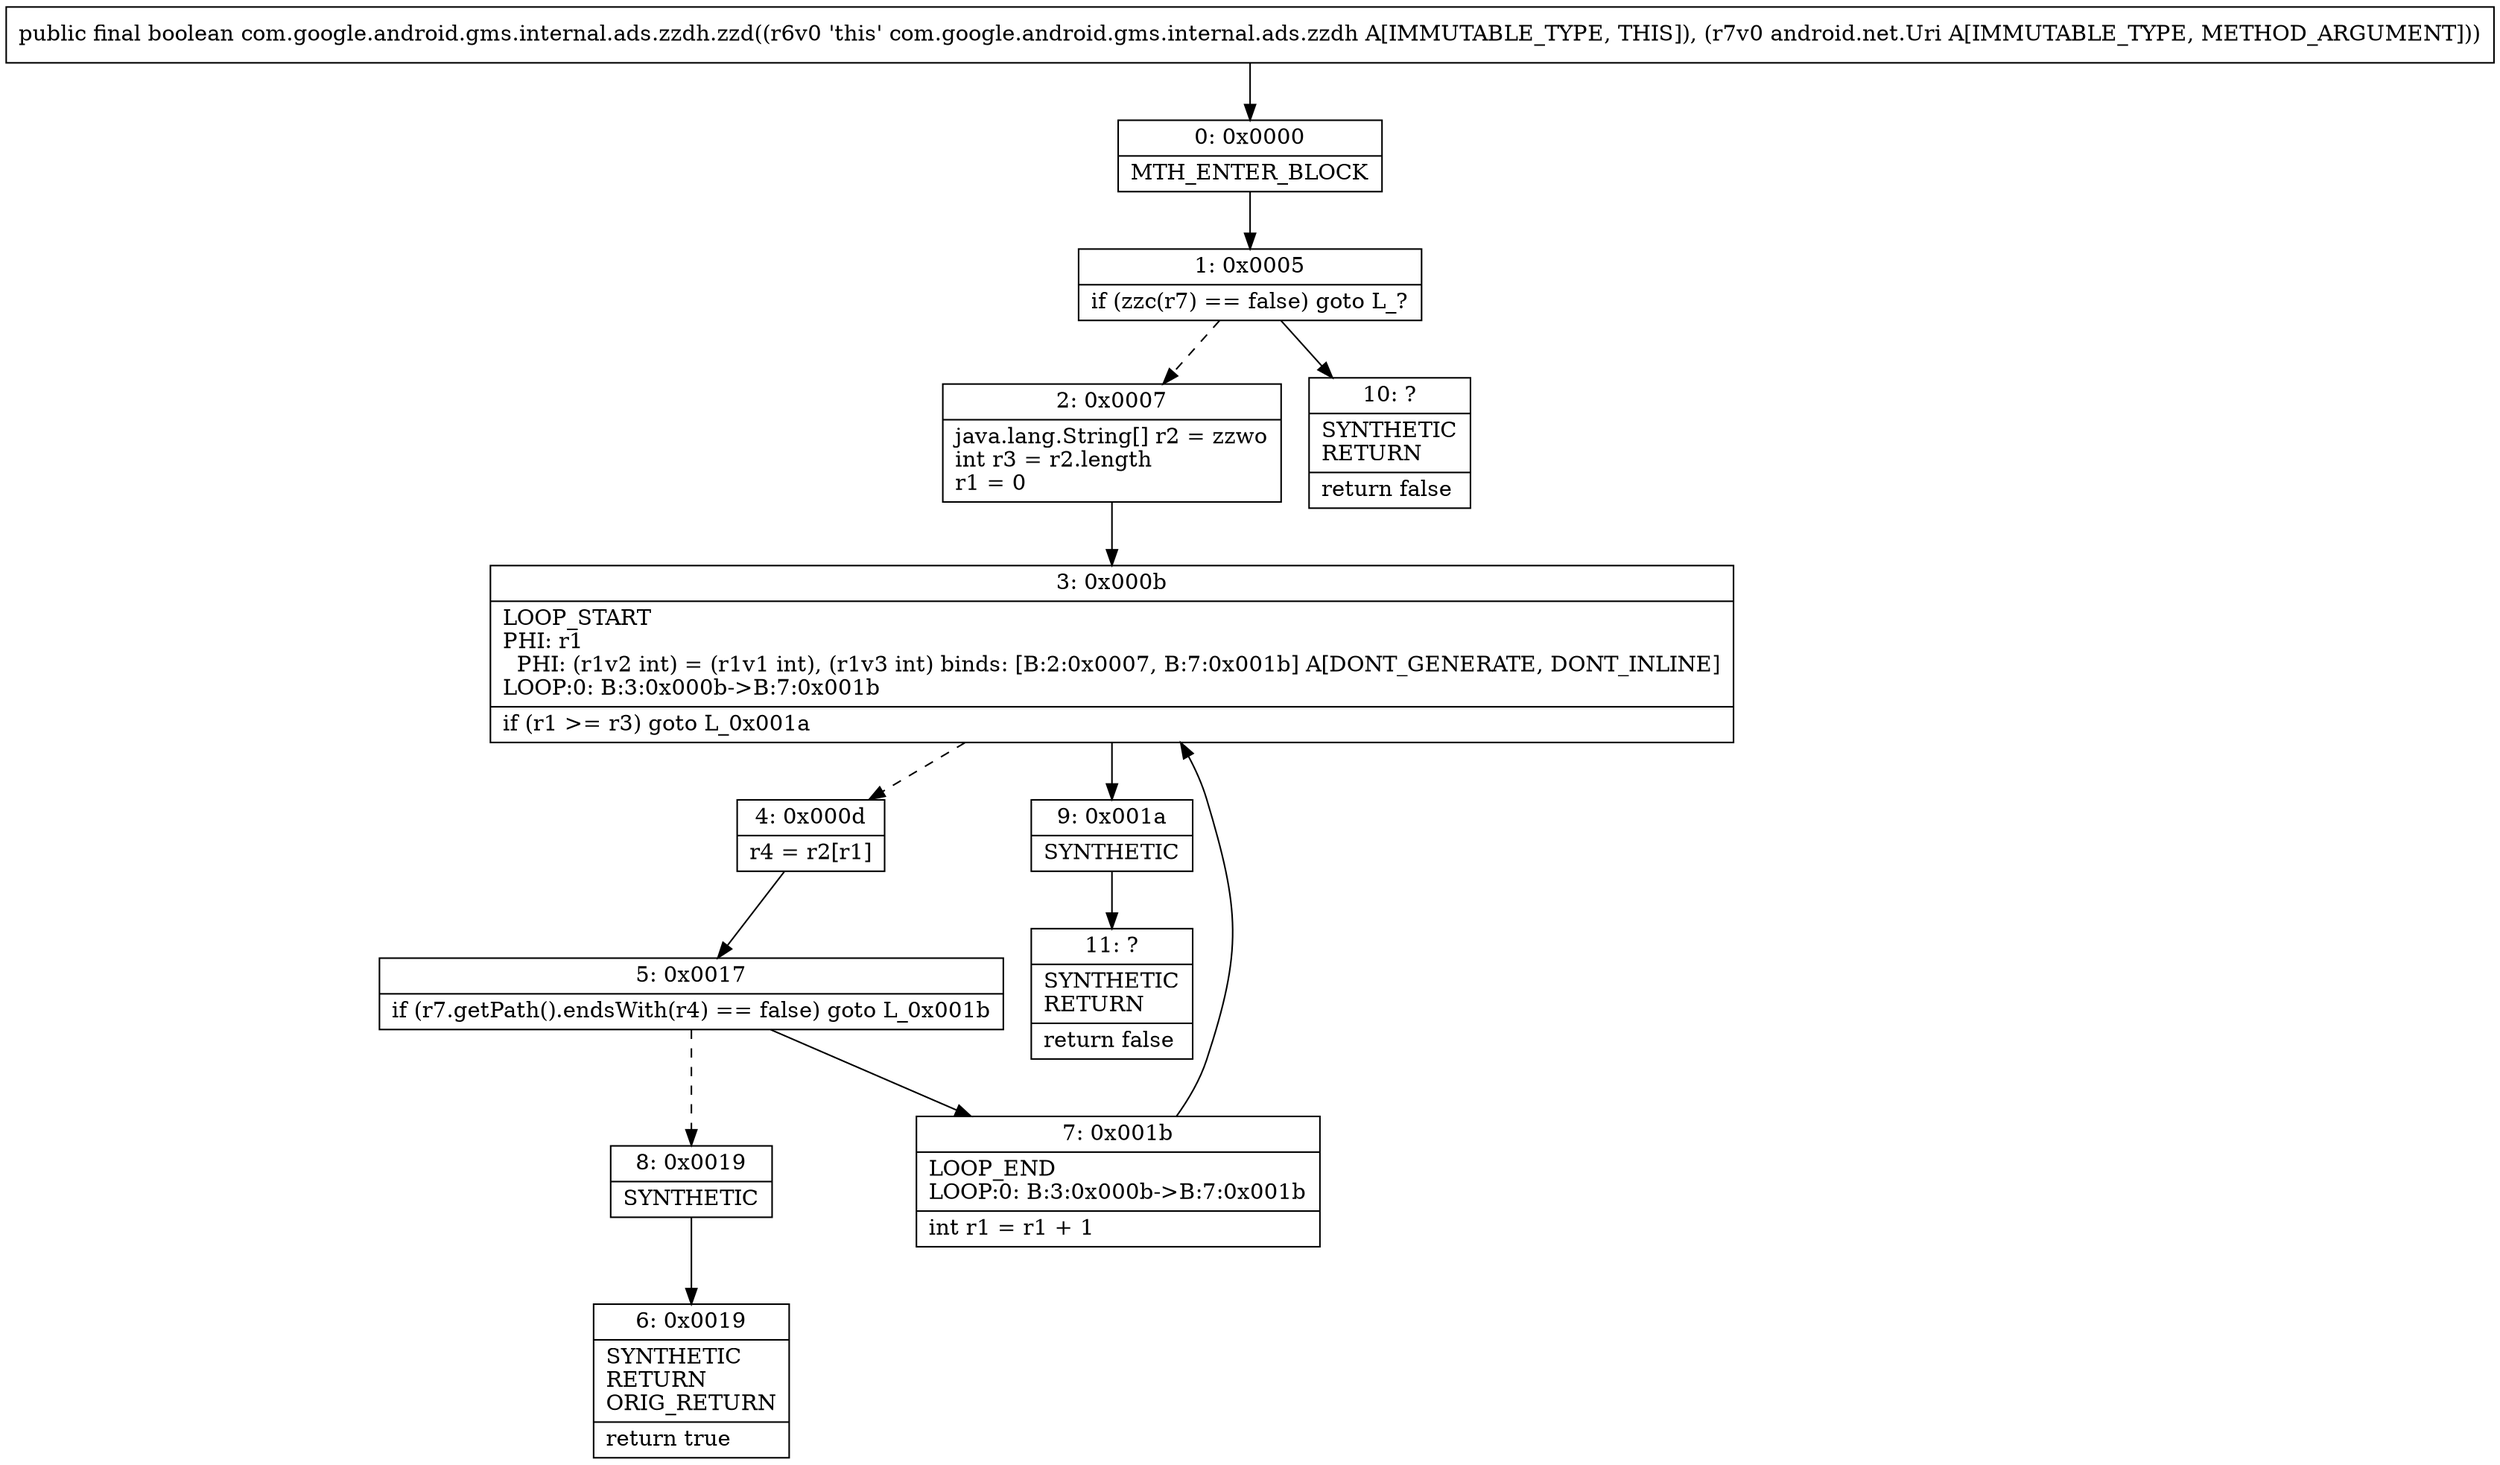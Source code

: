 digraph "CFG forcom.google.android.gms.internal.ads.zzdh.zzd(Landroid\/net\/Uri;)Z" {
Node_0 [shape=record,label="{0\:\ 0x0000|MTH_ENTER_BLOCK\l}"];
Node_1 [shape=record,label="{1\:\ 0x0005|if (zzc(r7) == false) goto L_?\l}"];
Node_2 [shape=record,label="{2\:\ 0x0007|java.lang.String[] r2 = zzwo\lint r3 = r2.length\lr1 = 0\l}"];
Node_3 [shape=record,label="{3\:\ 0x000b|LOOP_START\lPHI: r1 \l  PHI: (r1v2 int) = (r1v1 int), (r1v3 int) binds: [B:2:0x0007, B:7:0x001b] A[DONT_GENERATE, DONT_INLINE]\lLOOP:0: B:3:0x000b\-\>B:7:0x001b\l|if (r1 \>= r3) goto L_0x001a\l}"];
Node_4 [shape=record,label="{4\:\ 0x000d|r4 = r2[r1]\l}"];
Node_5 [shape=record,label="{5\:\ 0x0017|if (r7.getPath().endsWith(r4) == false) goto L_0x001b\l}"];
Node_6 [shape=record,label="{6\:\ 0x0019|SYNTHETIC\lRETURN\lORIG_RETURN\l|return true\l}"];
Node_7 [shape=record,label="{7\:\ 0x001b|LOOP_END\lLOOP:0: B:3:0x000b\-\>B:7:0x001b\l|int r1 = r1 + 1\l}"];
Node_8 [shape=record,label="{8\:\ 0x0019|SYNTHETIC\l}"];
Node_9 [shape=record,label="{9\:\ 0x001a|SYNTHETIC\l}"];
Node_10 [shape=record,label="{10\:\ ?|SYNTHETIC\lRETURN\l|return false\l}"];
Node_11 [shape=record,label="{11\:\ ?|SYNTHETIC\lRETURN\l|return false\l}"];
MethodNode[shape=record,label="{public final boolean com.google.android.gms.internal.ads.zzdh.zzd((r6v0 'this' com.google.android.gms.internal.ads.zzdh A[IMMUTABLE_TYPE, THIS]), (r7v0 android.net.Uri A[IMMUTABLE_TYPE, METHOD_ARGUMENT])) }"];
MethodNode -> Node_0;
Node_0 -> Node_1;
Node_1 -> Node_2[style=dashed];
Node_1 -> Node_10;
Node_2 -> Node_3;
Node_3 -> Node_4[style=dashed];
Node_3 -> Node_9;
Node_4 -> Node_5;
Node_5 -> Node_7;
Node_5 -> Node_8[style=dashed];
Node_7 -> Node_3;
Node_8 -> Node_6;
Node_9 -> Node_11;
}

